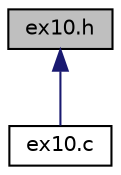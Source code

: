 digraph "ex10.h"
{
  edge [fontname="Helvetica",fontsize="10",labelfontname="Helvetica",labelfontsize="10"];
  node [fontname="Helvetica",fontsize="10",shape=record];
  Node1 [label="ex10.h",height=0.2,width=0.4,color="black", fillcolor="grey75", style="filled", fontcolor="black"];
  Node1 -> Node2 [dir="back",color="midnightblue",fontsize="10",style="solid"];
  Node2 [label="ex10.c",height=0.2,width=0.4,color="black", fillcolor="white", style="filled",URL="$ex10_8c.html",tooltip="A program for APPFS ex10. "];
}
